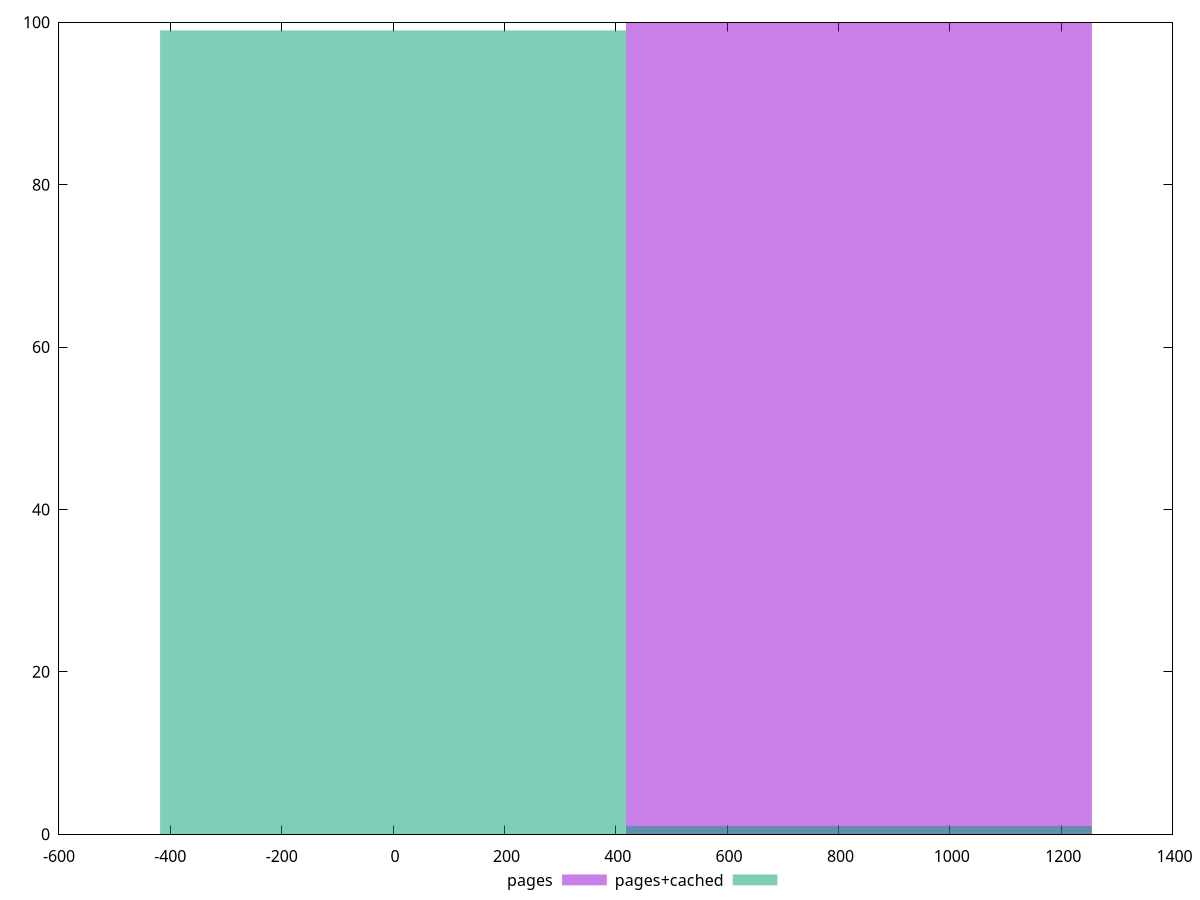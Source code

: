 reset
set terminal svg size 640, 500 enhanced background rgb 'white'
set output "reprap/network-server-latency/comparison/histogram/1_vs_2.svg"

$pages <<EOF
836.8220596081081 100
EOF

$pagesCached <<EOF
836.8220596081081 1
0 99
EOF

set key outside below
set boxwidth 836.8220596081081
set yrange [0:100]
set style fill transparent solid 0.5 noborder

plot \
  $pages title "pages" with boxes, \
  $pagesCached title "pages+cached" with boxes, \


reset